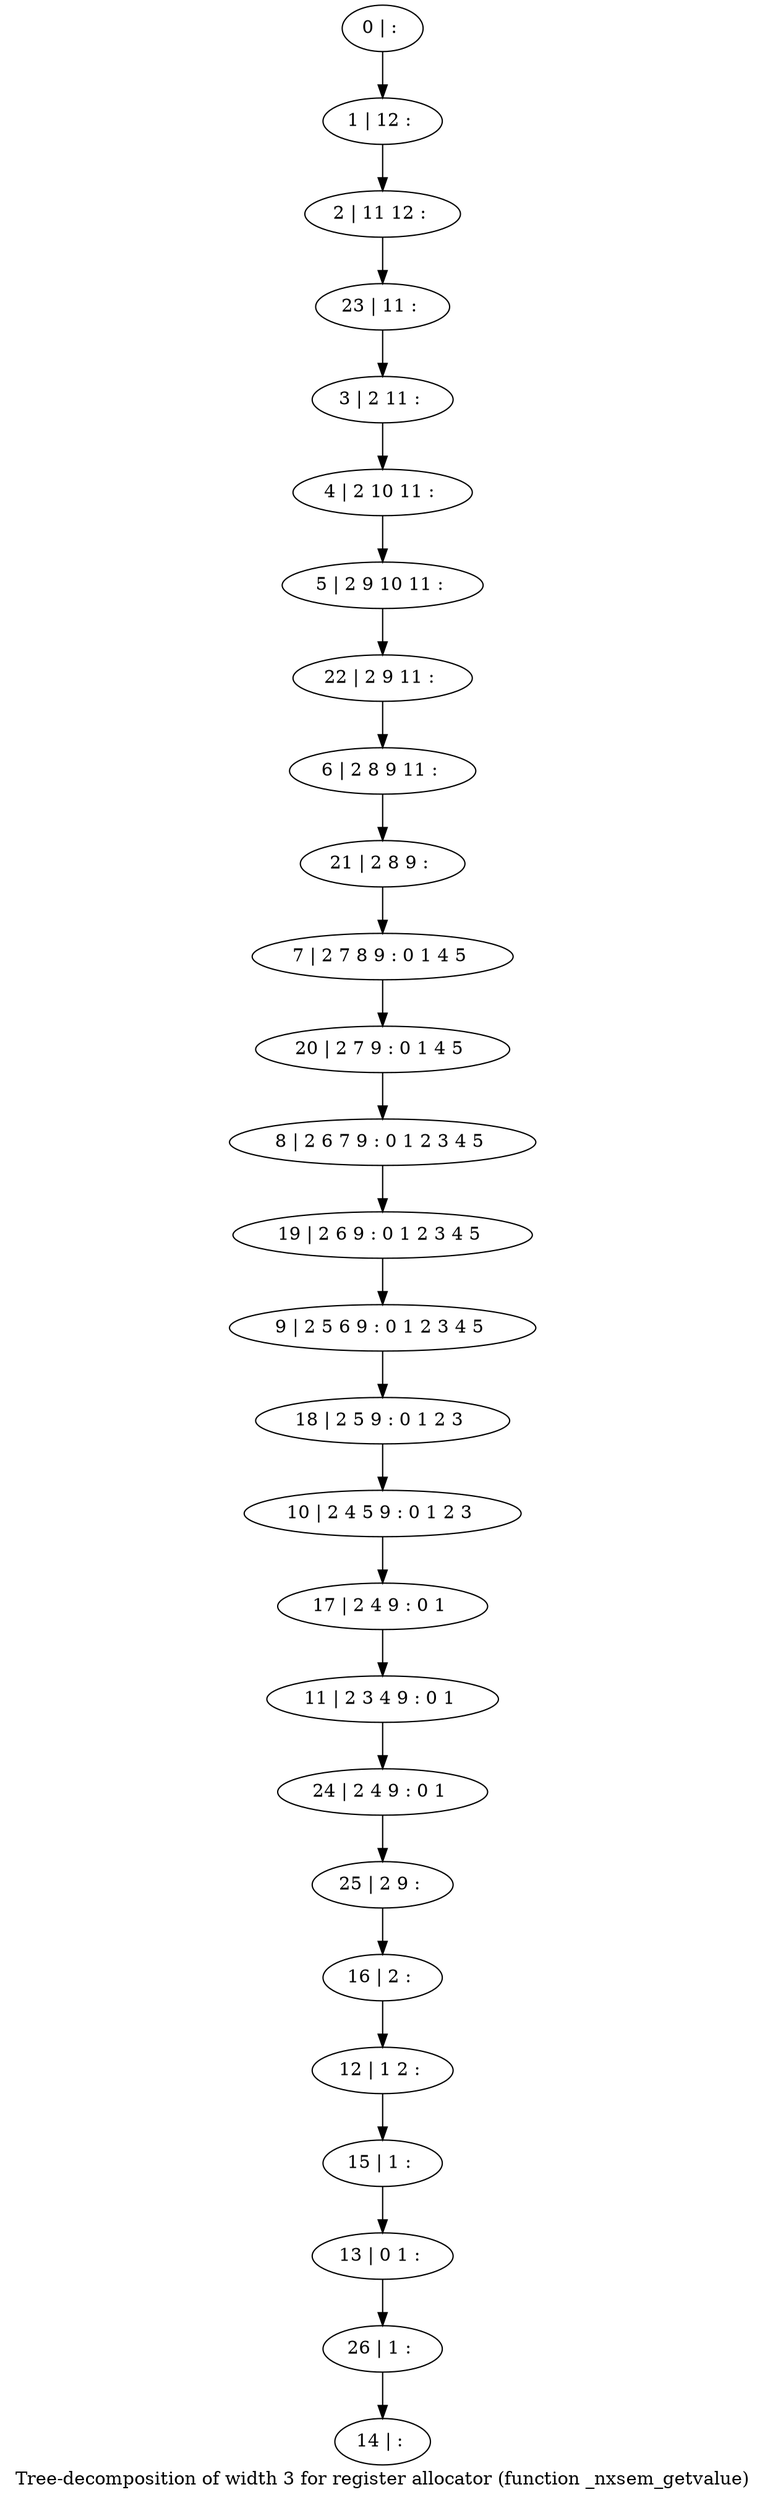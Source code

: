 digraph G {
graph [label="Tree-decomposition of width 3 for register allocator (function _nxsem_getvalue)"]
0[label="0 | : "];
1[label="1 | 12 : "];
2[label="2 | 11 12 : "];
3[label="3 | 2 11 : "];
4[label="4 | 2 10 11 : "];
5[label="5 | 2 9 10 11 : "];
6[label="6 | 2 8 9 11 : "];
7[label="7 | 2 7 8 9 : 0 1 4 5 "];
8[label="8 | 2 6 7 9 : 0 1 2 3 4 5 "];
9[label="9 | 2 5 6 9 : 0 1 2 3 4 5 "];
10[label="10 | 2 4 5 9 : 0 1 2 3 "];
11[label="11 | 2 3 4 9 : 0 1 "];
12[label="12 | 1 2 : "];
13[label="13 | 0 1 : "];
14[label="14 | : "];
15[label="15 | 1 : "];
16[label="16 | 2 : "];
17[label="17 | 2 4 9 : 0 1 "];
18[label="18 | 2 5 9 : 0 1 2 3 "];
19[label="19 | 2 6 9 : 0 1 2 3 4 5 "];
20[label="20 | 2 7 9 : 0 1 4 5 "];
21[label="21 | 2 8 9 : "];
22[label="22 | 2 9 11 : "];
23[label="23 | 11 : "];
24[label="24 | 2 4 9 : 0 1 "];
25[label="25 | 2 9 : "];
26[label="26 | 1 : "];
0->1 ;
1->2 ;
3->4 ;
4->5 ;
15->13 ;
12->15 ;
16->12 ;
17->11 ;
10->17 ;
18->10 ;
9->18 ;
19->9 ;
8->19 ;
20->8 ;
7->20 ;
21->7 ;
6->21 ;
22->6 ;
5->22 ;
23->3 ;
2->23 ;
11->24 ;
25->16 ;
24->25 ;
26->14 ;
13->26 ;
}
